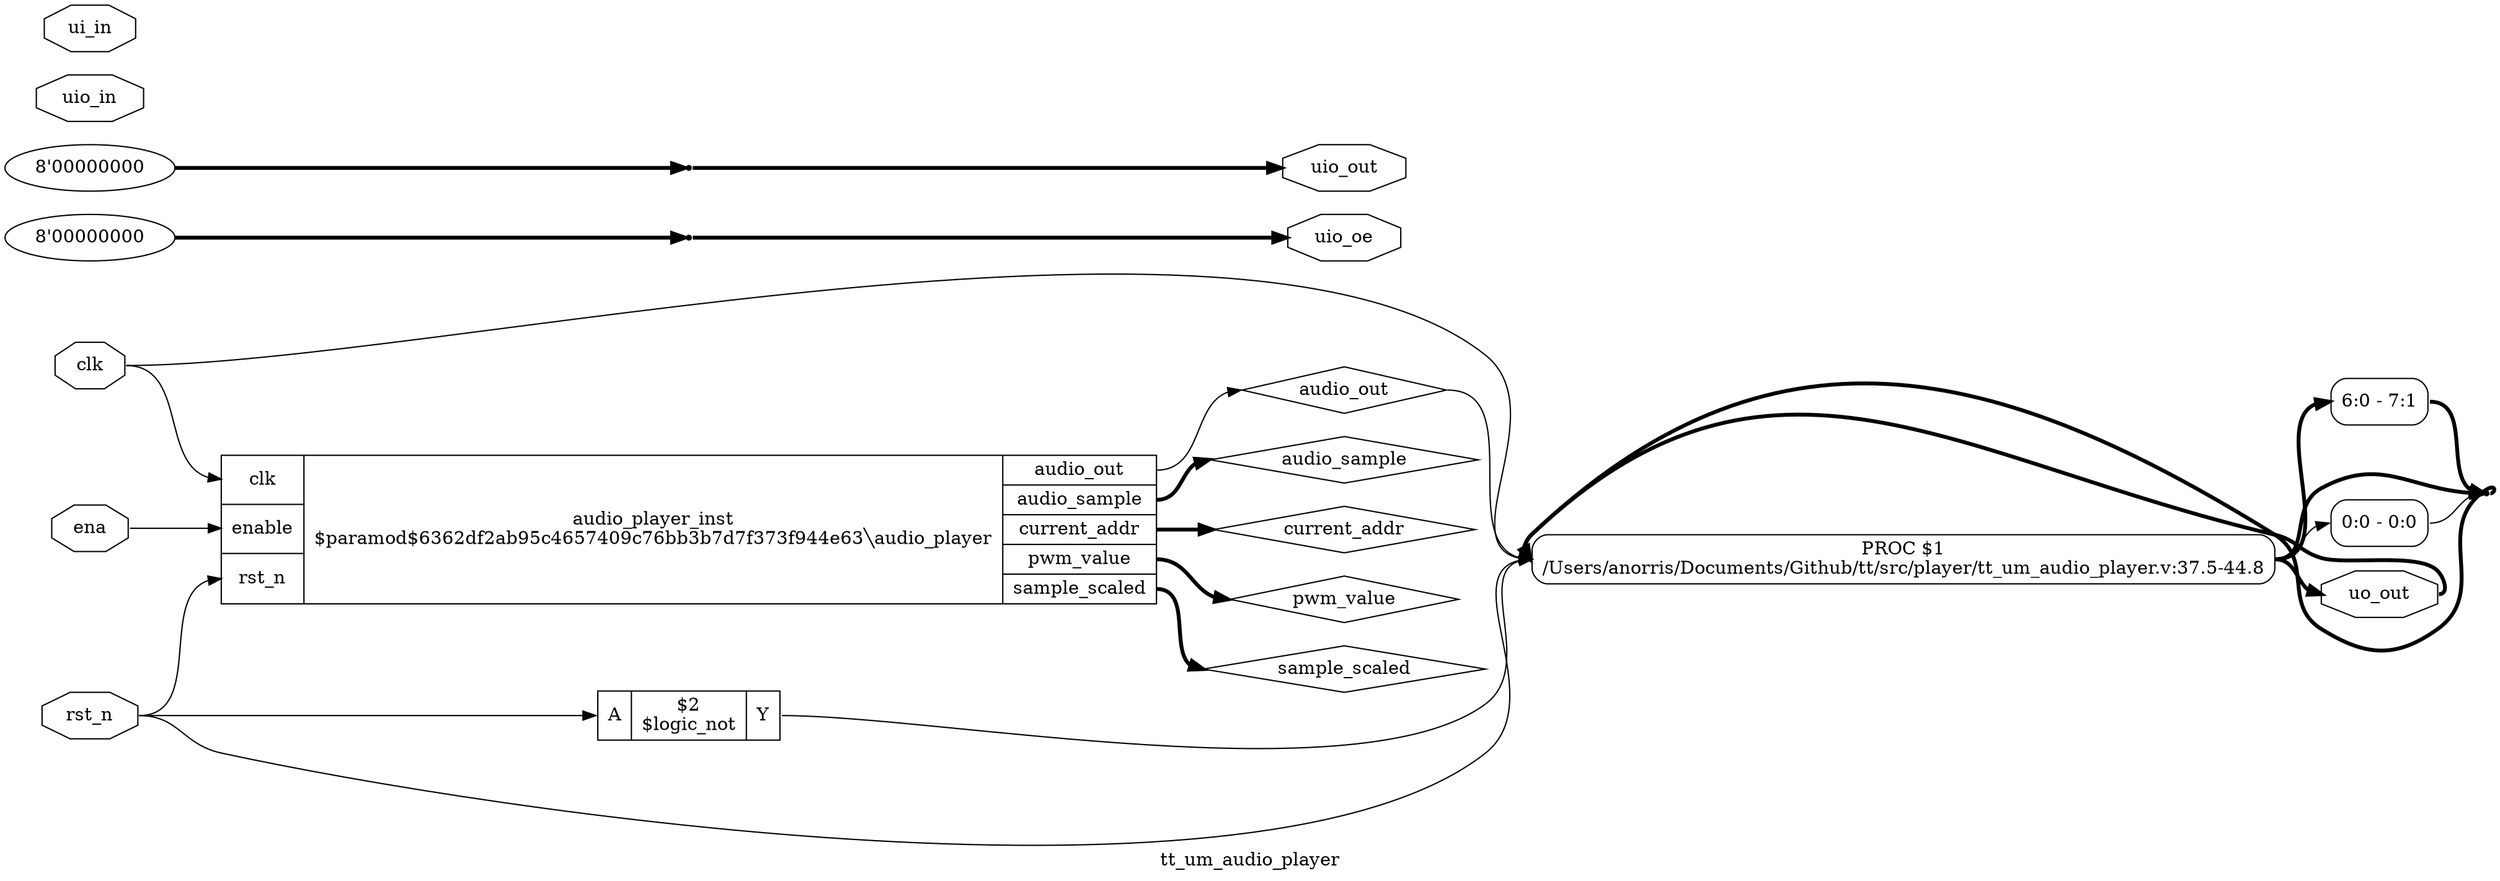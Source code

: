 digraph "tt_um_audio_player" {
label="tt_um_audio_player";
rankdir="LR";
remincross=true;
n3 [ shape=diamond, label="sample_scaled", color="black", fontcolor="black" ];
n4 [ shape=diamond, label="pwm_value", color="black", fontcolor="black" ];
n5 [ shape=diamond, label="audio_sample", color="black", fontcolor="black" ];
n6 [ shape=diamond, label="current_addr", color="black", fontcolor="black" ];
n7 [ shape=diamond, label="audio_out", color="black", fontcolor="black" ];
n8 [ shape=octagon, label="rst_n", color="black", fontcolor="black" ];
n9 [ shape=octagon, label="clk", color="black", fontcolor="black" ];
n10 [ shape=octagon, label="ena", color="black", fontcolor="black" ];
n11 [ shape=octagon, label="uio_oe", color="black", fontcolor="black" ];
n12 [ shape=octagon, label="uio_out", color="black", fontcolor="black" ];
n13 [ shape=octagon, label="uio_in", color="black", fontcolor="black" ];
n14 [ shape=octagon, label="uo_out", color="black", fontcolor="black" ];
n15 [ shape=octagon, label="ui_in", color="black", fontcolor="black" ];
c18 [ shape=record, label="{{<p16> A}|$2\n$logic_not|{<p17> Y}}",  ];
c20 [ shape=record, label="{{<p9> clk|<p19> enable|<p8> rst_n}|audio_player_inst\n$paramod$6362df2ab95c4657409c76bb3b7d7f373f944e63&#9586;audio_player|{<p7> audio_out|<p5> audio_sample|<p6> current_addr|<p4> pwm_value|<p3> sample_scaled}}",  ];
x1 [ shape=record, style=rounded, label="<s0> 0:0 - 0:0 ", color="black", fontcolor="black" ];
x2 [ shape=record, style=rounded, label="<s0> 6:0 - 7:1 ", color="black", fontcolor="black" ];
p0 [shape=box, style=rounded, label="PROC $1\n/Users/anorris/Documents/Github/tt/src/player/tt_um_audio_player.v:37.5-44.8", ];
v3 [ label="8'00000000" ];
x4 [shape=point, ];
v5 [ label="8'00000000" ];
x6 [shape=point, ];
c18:p17:e -> p0:w [color="black", fontcolor="black", label=""];
n10:e -> c20:p19:w [color="black", fontcolor="black", label=""];
x6:e -> n11:w [color="black", fontcolor="black", style="setlinewidth(3)", label=""];
x4:e -> n12:w [color="black", fontcolor="black", style="setlinewidth(3)", label=""];
p0:e -> n14:w [color="black", fontcolor="black", style="setlinewidth(3)", label=""];
n14:e -> p0:w [color="black", fontcolor="black", style="setlinewidth(3)", label=""];
n2 [ shape=point ];
p0:e -> n2:w [color="black", fontcolor="black", style="setlinewidth(3)", label=""];
x1:s0:e -> n2:w [color="black", fontcolor="black", label=""];
x2:s0:e -> n2:w [color="black", fontcolor="black", style="setlinewidth(3)", label=""];
n2:e -> p0:w [color="black", fontcolor="black", style="setlinewidth(3)", label=""];
c20:p3:e -> n3:w [color="black", fontcolor="black", style="setlinewidth(3)", label=""];
c20:p4:e -> n4:w [color="black", fontcolor="black", style="setlinewidth(3)", label=""];
c20:p5:e -> n5:w [color="black", fontcolor="black", style="setlinewidth(3)", label=""];
c20:p6:e -> n6:w [color="black", fontcolor="black", style="setlinewidth(3)", label=""];
c20:p7:e -> n7:w [color="black", fontcolor="black", label=""];
n7:e -> p0:w [color="black", fontcolor="black", label=""];
n8:e -> c18:p16:w [color="black", fontcolor="black", label=""];
n8:e -> c20:p8:w [color="black", fontcolor="black", label=""];
n8:e -> p0:w [color="black", fontcolor="black", label=""];
n9:e -> c20:p9:w [color="black", fontcolor="black", label=""];
n9:e -> p0:w [color="black", fontcolor="black", label=""];
v3:e -> x4:w [color="black", fontcolor="black", style="setlinewidth(3)", label=""];
v5:e -> x6:w [color="black", fontcolor="black", style="setlinewidth(3)", label=""];
p0:e -> x1:w [color="black", fontcolor="black", label=""];
p0:e -> x2:w [color="black", fontcolor="black", style="setlinewidth(3)", label=""];
}
